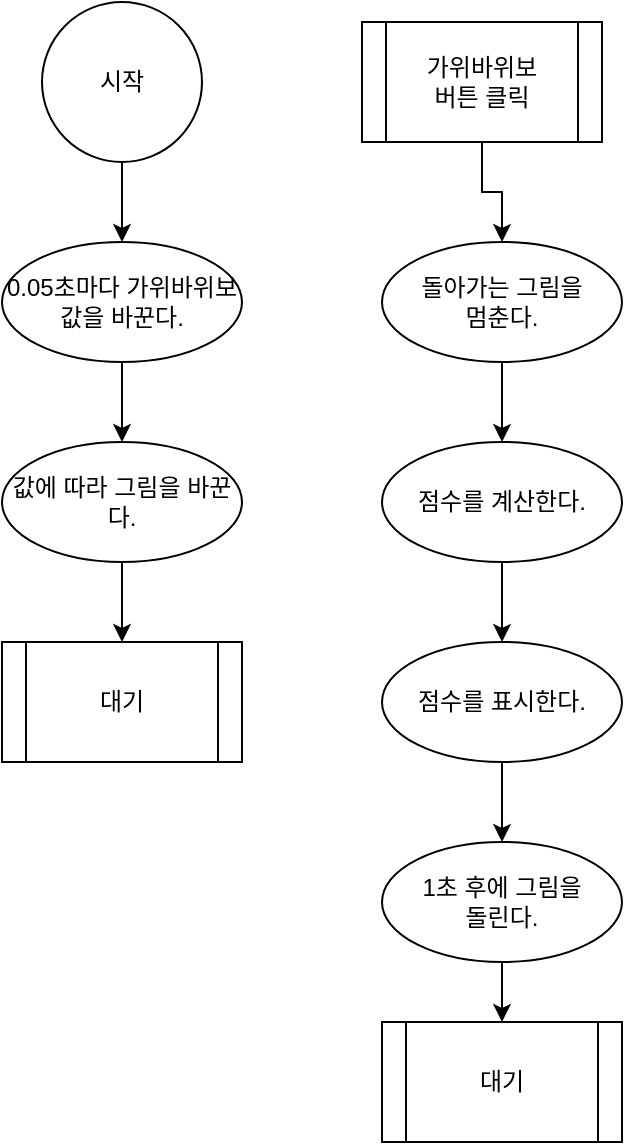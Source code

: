 <mxfile version="16.5.6" type="device"><diagram id="C5RBs43oDa-KdzZeNtuy" name="Page-1"><mxGraphModel dx="731" dy="402" grid="1" gridSize="10" guides="1" tooltips="1" connect="1" arrows="1" fold="1" page="1" pageScale="1" pageWidth="827" pageHeight="1169" math="0" shadow="0"><root><mxCell id="WIyWlLk6GJQsqaUBKTNV-0"/><mxCell id="WIyWlLk6GJQsqaUBKTNV-1" parent="WIyWlLk6GJQsqaUBKTNV-0"/><mxCell id="9AKzYDTPUntt0YHeQ4yJ-2" value="" style="edgeStyle=orthogonalEdgeStyle;rounded=0;orthogonalLoop=1;jettySize=auto;html=1;" edge="1" parent="WIyWlLk6GJQsqaUBKTNV-1" source="9AKzYDTPUntt0YHeQ4yJ-0" target="9AKzYDTPUntt0YHeQ4yJ-1"><mxGeometry relative="1" as="geometry"/></mxCell><mxCell id="9AKzYDTPUntt0YHeQ4yJ-0" value="시작" style="ellipse;whiteSpace=wrap;html=1;aspect=fixed;" vertex="1" parent="WIyWlLk6GJQsqaUBKTNV-1"><mxGeometry x="40" y="40" width="80" height="80" as="geometry"/></mxCell><mxCell id="9AKzYDTPUntt0YHeQ4yJ-4" value="" style="edgeStyle=orthogonalEdgeStyle;rounded=0;orthogonalLoop=1;jettySize=auto;html=1;" edge="1" parent="WIyWlLk6GJQsqaUBKTNV-1" source="9AKzYDTPUntt0YHeQ4yJ-1" target="9AKzYDTPUntt0YHeQ4yJ-3"><mxGeometry relative="1" as="geometry"/></mxCell><mxCell id="9AKzYDTPUntt0YHeQ4yJ-1" value="0.05초마다 가위바위보 값을 바꾼다." style="ellipse;whiteSpace=wrap;html=1;" vertex="1" parent="WIyWlLk6GJQsqaUBKTNV-1"><mxGeometry x="20" y="160" width="120" height="60" as="geometry"/></mxCell><mxCell id="9AKzYDTPUntt0YHeQ4yJ-6" value="" style="edgeStyle=orthogonalEdgeStyle;rounded=0;orthogonalLoop=1;jettySize=auto;html=1;" edge="1" parent="WIyWlLk6GJQsqaUBKTNV-1" source="9AKzYDTPUntt0YHeQ4yJ-3" target="9AKzYDTPUntt0YHeQ4yJ-5"><mxGeometry relative="1" as="geometry"/></mxCell><mxCell id="9AKzYDTPUntt0YHeQ4yJ-3" value="값에 따라 그림을 바꾼다." style="ellipse;whiteSpace=wrap;html=1;" vertex="1" parent="WIyWlLk6GJQsqaUBKTNV-1"><mxGeometry x="20" y="260" width="120" height="60" as="geometry"/></mxCell><mxCell id="9AKzYDTPUntt0YHeQ4yJ-5" value="대기" style="shape=process;whiteSpace=wrap;html=1;backgroundOutline=1;" vertex="1" parent="WIyWlLk6GJQsqaUBKTNV-1"><mxGeometry x="20" y="360" width="120" height="60" as="geometry"/></mxCell><mxCell id="9AKzYDTPUntt0YHeQ4yJ-9" value="" style="edgeStyle=orthogonalEdgeStyle;rounded=0;orthogonalLoop=1;jettySize=auto;html=1;" edge="1" parent="WIyWlLk6GJQsqaUBKTNV-1" source="9AKzYDTPUntt0YHeQ4yJ-7" target="9AKzYDTPUntt0YHeQ4yJ-8"><mxGeometry relative="1" as="geometry"/></mxCell><mxCell id="9AKzYDTPUntt0YHeQ4yJ-7" value="가위바위보&lt;br&gt;버튼 클릭" style="shape=process;whiteSpace=wrap;html=1;backgroundOutline=1;" vertex="1" parent="WIyWlLk6GJQsqaUBKTNV-1"><mxGeometry x="200" y="50" width="120" height="60" as="geometry"/></mxCell><mxCell id="9AKzYDTPUntt0YHeQ4yJ-11" value="" style="edgeStyle=orthogonalEdgeStyle;rounded=0;orthogonalLoop=1;jettySize=auto;html=1;" edge="1" parent="WIyWlLk6GJQsqaUBKTNV-1" source="9AKzYDTPUntt0YHeQ4yJ-8" target="9AKzYDTPUntt0YHeQ4yJ-10"><mxGeometry relative="1" as="geometry"/></mxCell><mxCell id="9AKzYDTPUntt0YHeQ4yJ-8" value="돌아가는 그림을&lt;br&gt;멈춘다." style="ellipse;whiteSpace=wrap;html=1;" vertex="1" parent="WIyWlLk6GJQsqaUBKTNV-1"><mxGeometry x="210" y="160" width="120" height="60" as="geometry"/></mxCell><mxCell id="9AKzYDTPUntt0YHeQ4yJ-13" value="" style="edgeStyle=orthogonalEdgeStyle;rounded=0;orthogonalLoop=1;jettySize=auto;html=1;" edge="1" parent="WIyWlLk6GJQsqaUBKTNV-1" source="9AKzYDTPUntt0YHeQ4yJ-10" target="9AKzYDTPUntt0YHeQ4yJ-12"><mxGeometry relative="1" as="geometry"/></mxCell><mxCell id="9AKzYDTPUntt0YHeQ4yJ-10" value="점수를 계산한다." style="ellipse;whiteSpace=wrap;html=1;" vertex="1" parent="WIyWlLk6GJQsqaUBKTNV-1"><mxGeometry x="210" y="260" width="120" height="60" as="geometry"/></mxCell><mxCell id="9AKzYDTPUntt0YHeQ4yJ-15" value="" style="edgeStyle=orthogonalEdgeStyle;rounded=0;orthogonalLoop=1;jettySize=auto;html=1;" edge="1" parent="WIyWlLk6GJQsqaUBKTNV-1" source="9AKzYDTPUntt0YHeQ4yJ-12" target="9AKzYDTPUntt0YHeQ4yJ-14"><mxGeometry relative="1" as="geometry"/></mxCell><mxCell id="9AKzYDTPUntt0YHeQ4yJ-12" value="점수를 표시한다." style="ellipse;whiteSpace=wrap;html=1;" vertex="1" parent="WIyWlLk6GJQsqaUBKTNV-1"><mxGeometry x="210" y="360" width="120" height="60" as="geometry"/></mxCell><mxCell id="9AKzYDTPUntt0YHeQ4yJ-17" value="" style="edgeStyle=orthogonalEdgeStyle;rounded=0;orthogonalLoop=1;jettySize=auto;html=1;" edge="1" parent="WIyWlLk6GJQsqaUBKTNV-1" source="9AKzYDTPUntt0YHeQ4yJ-14" target="9AKzYDTPUntt0YHeQ4yJ-16"><mxGeometry relative="1" as="geometry"/></mxCell><mxCell id="9AKzYDTPUntt0YHeQ4yJ-14" value="1초 후에 그림을&lt;br&gt;돌린다." style="ellipse;whiteSpace=wrap;html=1;" vertex="1" parent="WIyWlLk6GJQsqaUBKTNV-1"><mxGeometry x="210" y="460" width="120" height="60" as="geometry"/></mxCell><mxCell id="9AKzYDTPUntt0YHeQ4yJ-16" value="대기" style="shape=process;whiteSpace=wrap;html=1;backgroundOutline=1;" vertex="1" parent="WIyWlLk6GJQsqaUBKTNV-1"><mxGeometry x="210" y="550" width="120" height="60" as="geometry"/></mxCell></root></mxGraphModel></diagram></mxfile>